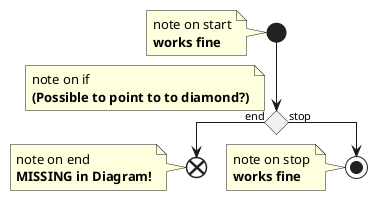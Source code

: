 {
  "sha1": "3pgm2rpf9wwnut0po5yiuqjs61fqgdr",
  "insertion": {
    "when": "2024-05-30T20:48:20.322Z",
    "url": "http://plantuml.sourceforge.net/qa/?qa=5105/notes-in-activity-diagrams",
    "user": "plantuml@gmail.com"
  }
}
@startuml
start
note
    note on start
    **works fine**
end note
    if () then (end)
    note
        note on if
        **(Possible to point to to diamond?)**
    end note
    end
    note
        note on end
        **MISSING in Diagram!**
    end note
else (stop)
    stop
    note
        note on stop
        **works fine**
    end note
endif
@enduml
